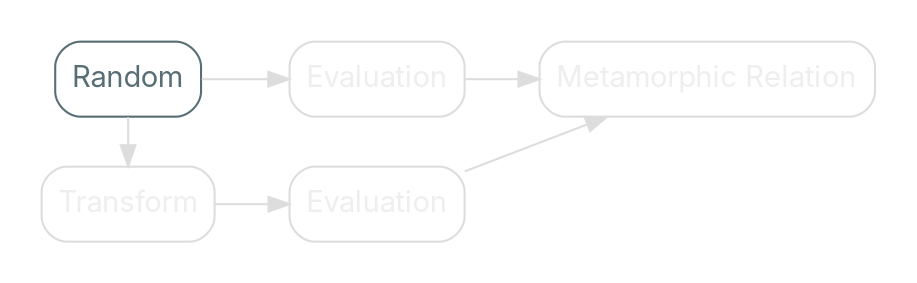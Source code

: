 digraph {
    bgcolor=transparent
    rankdir=LR

    // Default theme: enabled
    node[shape="rectangle" style="rounded,filled" color="#586E75" fillcolor="#ffffff" fontcolor="#586E75" fontname="Inter,Arial"]
    edge[color="#586E75" fontcolor="#000000" fontname="Inter,Arial" fontsize=11]

    subgraph cluster_0 {
        color=transparent
        Input[label="Random"]
        Evaluation[color="#dddddd" fontcolor="#eeeeee"]
        Analysis[label="Metamorphic Relation" color="#dddddd" fontcolor="#eeeeee"]
    }

    subgraph cluster_1 {
        color=transparent
        Input2[label="Transform" color="#dddddd" fontcolor="#eeeeee"]
        Evaluation2[label="Evaluation" color="#dddddd" fontcolor="#eeeeee"]
    }

    Input -> Input2[constraint=false color="#dddddd"]
    Input2 -> Evaluation2[color="#dddddd"]

    Input -> Evaluation[color="#dddddd"]
    Evaluation -> Analysis[color="#dddddd"]
    Evaluation2 -> Analysis[color="#dddddd"]
}

